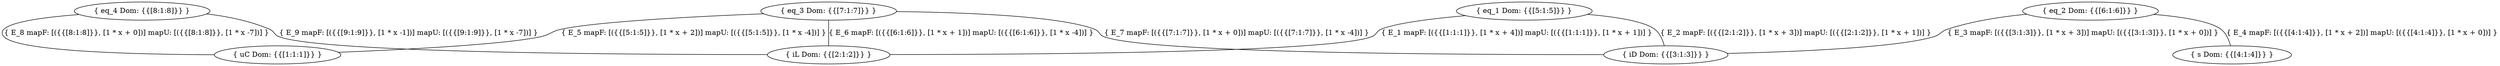 digraph G{
    ratio="fill"
    node[shape="ellipse"]
    uC [label="{ uC Dom: {{[1:1:1]}} }"]
    iL [label="{ iL Dom: {{[2:1:2]}} }"]
    iD [label="{ iD Dom: {{[3:1:3]}} }"]
    s [label="{ s Dom: {{[4:1:4]}} }"]
    eq_1 [label="{ eq_1 Dom: {{[5:1:5]}} }"]
    eq_2 [label="{ eq_2 Dom: {{[6:1:6]}} }"]
    eq_3 [label="{ eq_3 Dom: {{[7:1:7]}} }"]
    eq_4 [label="{ eq_4 Dom: {{[8:1:8]}} }"]
    
eq_1 -> iL [label="{ E_1 mapF: [({{[1:1:1]}}, [1 * x + 4])] mapU: [({{[1:1:1]}}, [1 * x + 1])] }", arrowhead="none"]
    eq_1 -> iD [label="{ E_2 mapF: [({{[2:1:2]}}, [1 * x + 3])] mapU: [({{[2:1:2]}}, [1 * x + 1])] }", arrowhead="none"]
    eq_2 -> iD [label="{ E_3 mapF: [({{[3:1:3]}}, [1 * x + 3])] mapU: [({{[3:1:3]}}, [1 * x + 0])] }", arrowhead="none"]
    eq_2 -> s [label="{ E_4 mapF: [({{[4:1:4]}}, [1 * x + 2])] mapU: [({{[4:1:4]}}, [1 * x + 0])] }", arrowhead="none"]
    eq_3 -> uC [label="{ E_5 mapF: [({{[5:1:5]}}, [1 * x + 2])] mapU: [({{[5:1:5]}}, [1 * x -4])] }", arrowhead="none"]
    eq_3 -> iL [label="{ E_6 mapF: [({{[6:1:6]}}, [1 * x + 1])] mapU: [({{[6:1:6]}}, [1 * x -4])] }", arrowhead="none"]
    eq_3 -> iD [label="{ E_7 mapF: [({{[7:1:7]}}, [1 * x + 0])] mapU: [({{[7:1:7]}}, [1 * x -4])] }", arrowhead="none"]
    eq_4 -> uC [label="{ E_8 mapF: [({{[8:1:8]}}, [1 * x + 0])] mapU: [({{[8:1:8]}}, [1 * x -7])] }", arrowhead="none"]
    eq_4 -> iL [label="{ E_9 mapF: [({{[9:1:9]}}, [1 * x -1])] mapU: [({{[9:1:9]}}, [1 * x -7])] }", arrowhead="none"]
    
}
